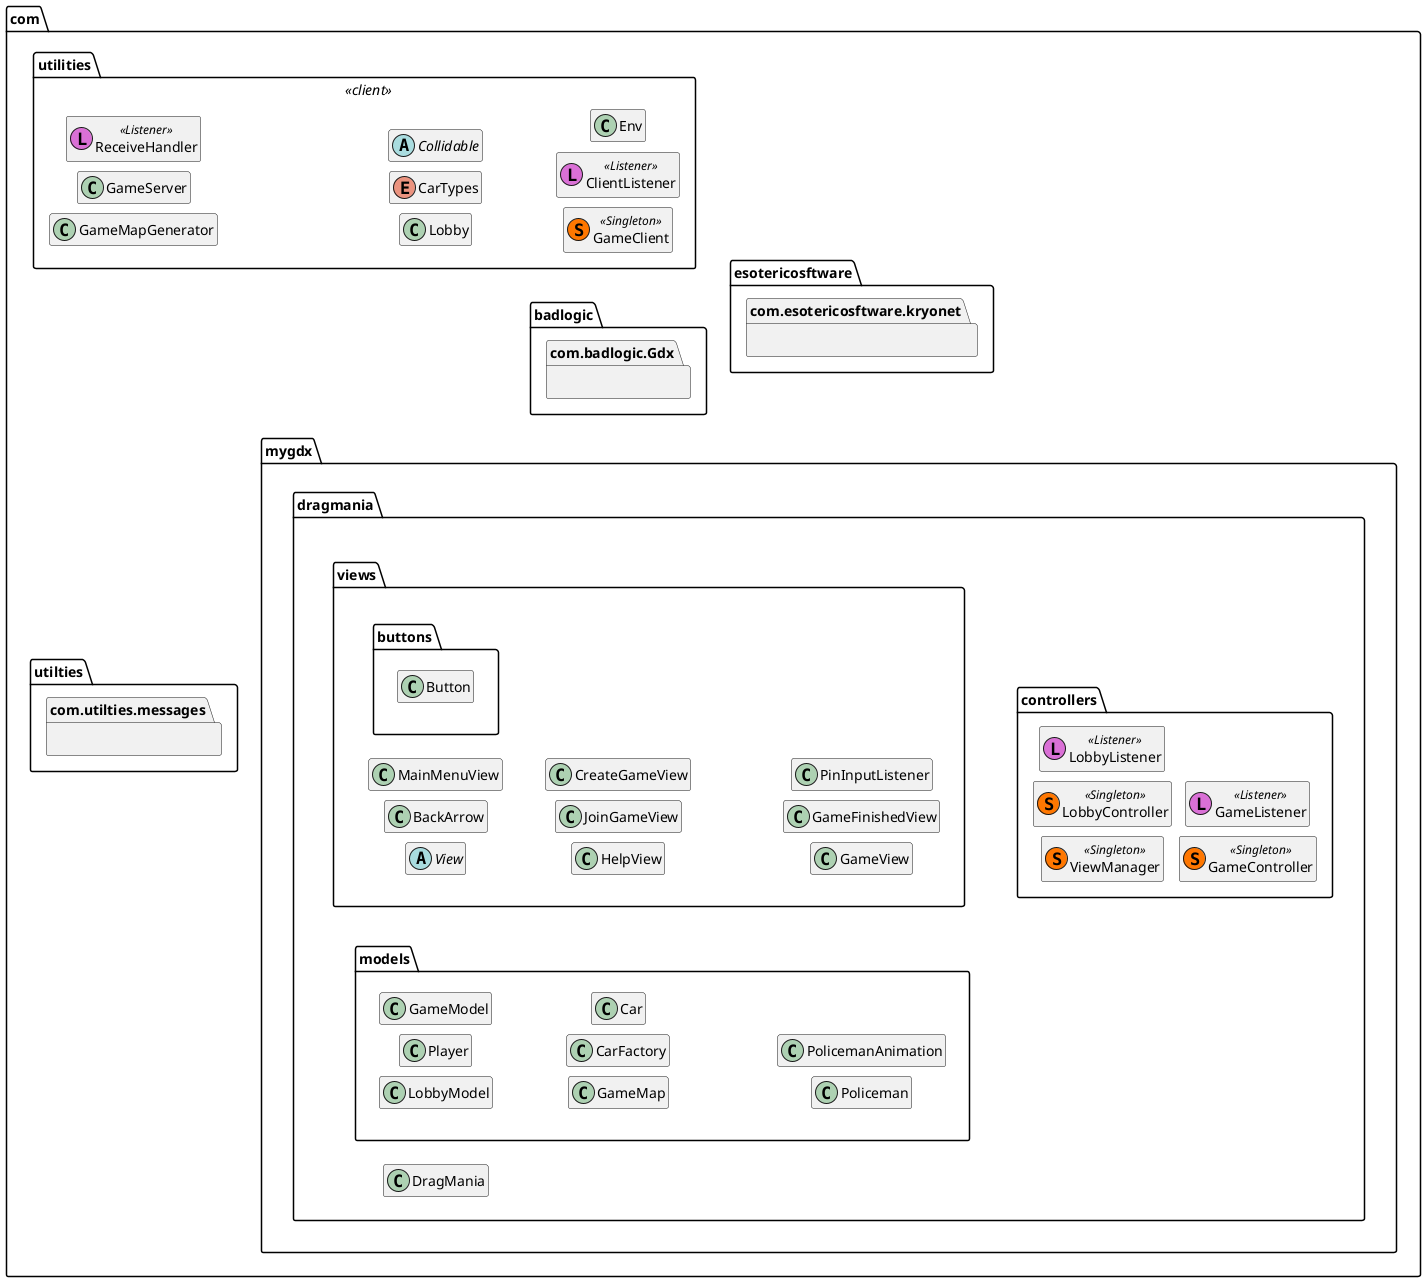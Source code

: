 @startuml
'https://plantuml.com/class-diagram
left to right direction
skinparam nodesep 10
skinparam ranksep 5
skinparam boxpadding 5

package com.mygdx.dragmania.views {
    abstract class View
    class BackArrow
    class MainMenuView
    class HelpView
    class JoinGameView
    class CreateGameView
    class GameView
    class GameFinishedView
    class PinInputListener
}


package com.mygdx.dragmania.models {
    class LobbyModel
    class Player
    class GameModel
    class GameMap
    class CarFactory
    class Car
    class Policeman
    class PolicemanAnimation
}



package com.utilities <<(server)>> {
    class GameMapGenerator
    class GameServer
    class ReceiveHandler << (L, orchid) Listener >>
    class Lobby
}

package com.utilities. <<client>> {
    enum CarTypes
    abstract class Collidable
    class GameClient << (S,#FF7700) Singleton >>
    class ClientListener << (L, orchid) Listener >>
    class Env
}

package com.mygdx.dragmania.controllers {
    class ViewManager << (S,#FF7700) Singleton >>
    class LobbyController << (S,#FF7700) Singleton >>
    class LobbyListener << (L, orchid) Listener >>
    class GameController << (S,#FF7700) Singleton >>
    class GameListener << (L, orchid) Listener >>
}

package com.utilties.messages {}
package com.mygdx.dragmania.views.buttons {
    class Button
}
package com.mygdx.dragmania {
    class DragMania
}
package com.esotericosftware.kryonet {}
package com.badlogic.Gdx {}

com.utilties.messages -[hidden]-> com.mygdx.dragmania.views.buttons
com.mygdx.dragmania.views.buttons -[hidden]-> com.badlogic.Gdx
com.badlogic.Gdx -[hidden]-> com.esotericosftware.kryonet
com.esotericosftware.kryonet -[hidden]-> com.mygdx.dragmania
com.mygdx.dragmania.views -[hidden] com.mygdx.dragmania.models



hide members

@enduml